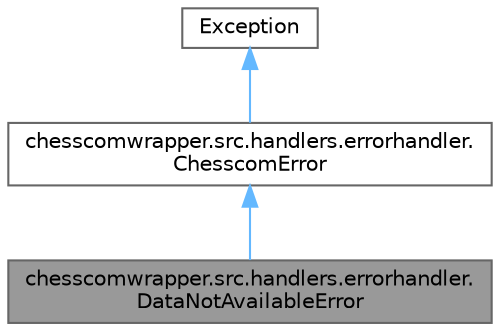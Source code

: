 digraph "chesscomwrapper.src.handlers.errorhandler.DataNotAvailableError"
{
 // LATEX_PDF_SIZE
  bgcolor="transparent";
  edge [fontname=Helvetica,fontsize=10,labelfontname=Helvetica,labelfontsize=10];
  node [fontname=Helvetica,fontsize=10,shape=box,height=0.2,width=0.4];
  Node1 [label="chesscomwrapper.src.handlers.errorhandler.\lDataNotAvailableError",height=0.2,width=0.4,color="gray40", fillcolor="grey60", style="filled", fontcolor="black",tooltip="Raised when the data requested is not available."];
  Node2 -> Node1 [dir="back",color="steelblue1",style="solid"];
  Node2 [label="chesscomwrapper.src.handlers.errorhandler.\lChesscomError",height=0.2,width=0.4,color="gray40", fillcolor="white", style="filled",URL="$classchesscomwrapper_1_1src_1_1handlers_1_1errorhandler_1_1_chesscom_error.html",tooltip="Base class for other exceptions."];
  Node3 -> Node2 [dir="back",color="steelblue1",style="solid"];
  Node3 [label="Exception",height=0.2,width=0.4,color="gray40", fillcolor="white", style="filled",tooltip=" "];
}
